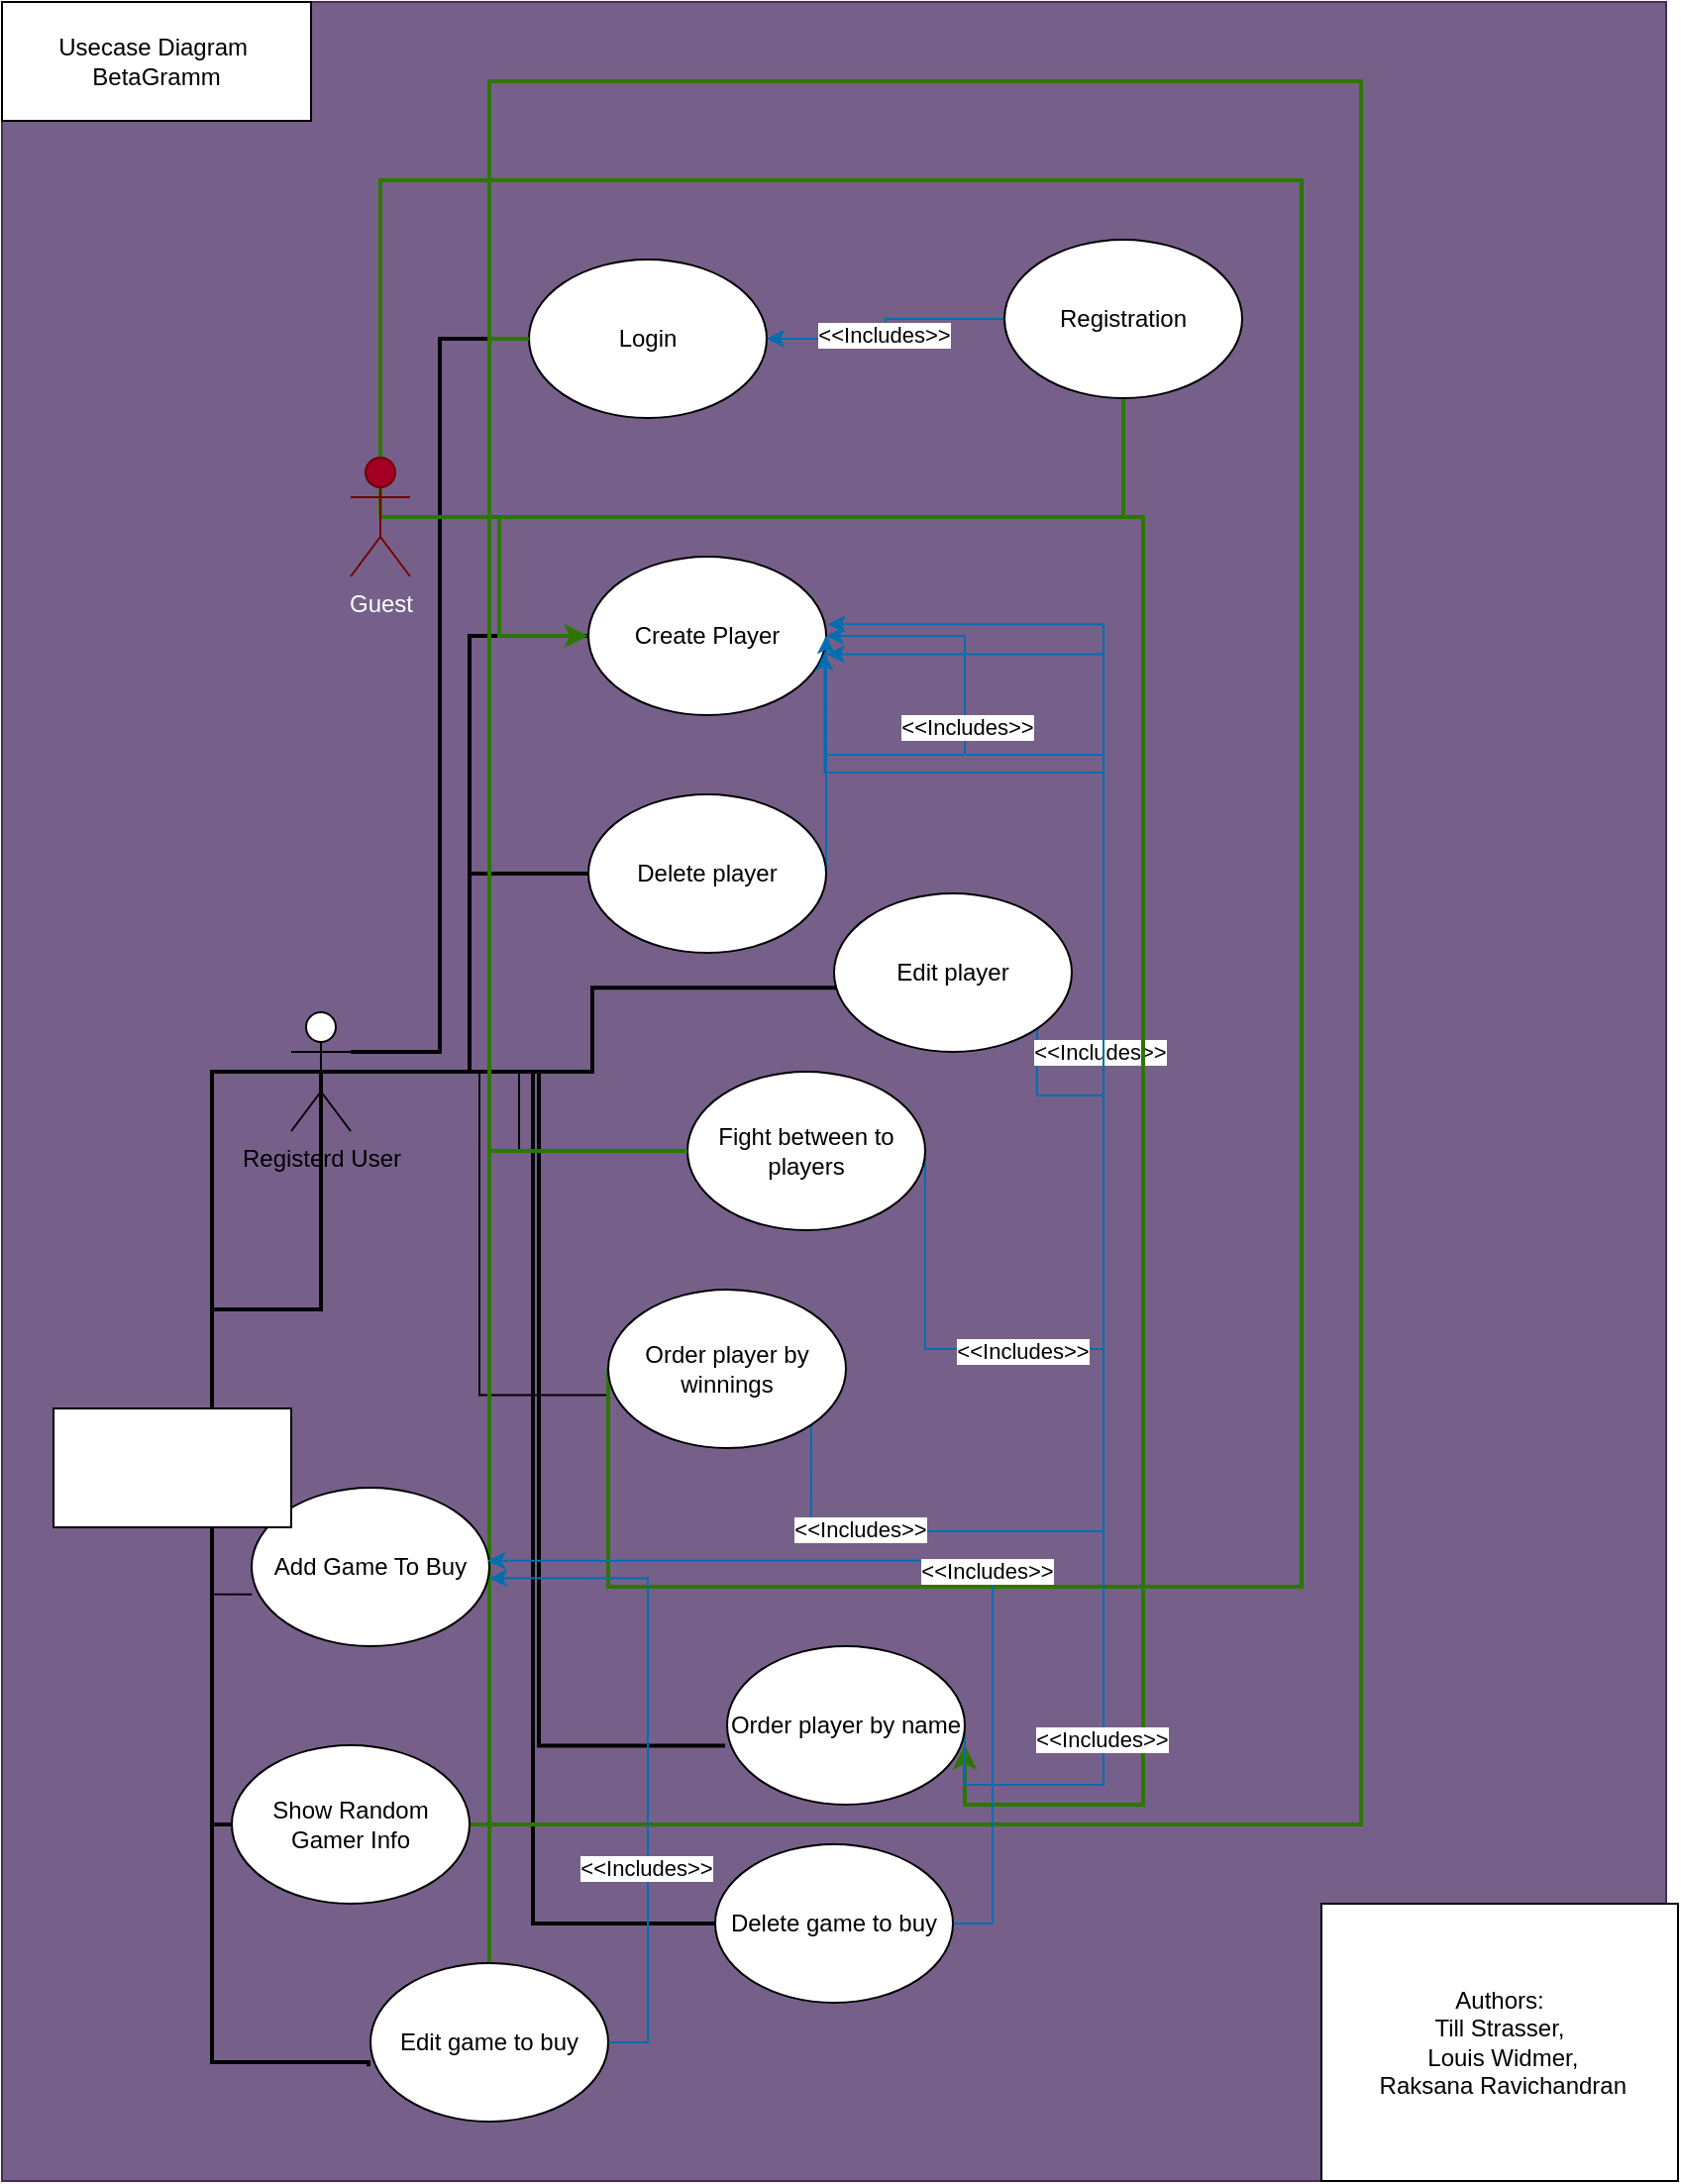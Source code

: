 <mxfile version="21.3.7" type="device">
  <diagram name="Page-1" id="x2BpGJOQ5F6sRnmBGukN">
    <mxGraphModel dx="1897" dy="2263" grid="1" gridSize="10" guides="1" tooltips="1" connect="1" arrows="1" fold="1" page="1" pageScale="1" pageWidth="827" pageHeight="1169" math="0" shadow="0">
      <root>
        <mxCell id="0" />
        <mxCell id="1" parent="0" />
        <mxCell id="K8EJsS0AdP34H2bDbZNn-65" value="" style="rounded=0;whiteSpace=wrap;html=1;fillColor=#76608a;strokeColor=#432D57;fontColor=#ffffff;" vertex="1" parent="1">
          <mxGeometry x="-66" y="-10" width="840" height="1100" as="geometry" />
        </mxCell>
        <mxCell id="K8EJsS0AdP34H2bDbZNn-9" style="edgeStyle=orthogonalEdgeStyle;rounded=0;orthogonalLoop=1;jettySize=auto;html=1;exitX=1;exitY=0.333;exitDx=0;exitDy=0;exitPerimeter=0;entryX=0;entryY=0.5;entryDx=0;entryDy=0;endArrow=none;endFill=0;strokeWidth=2;" edge="1" parent="1" source="K8EJsS0AdP34H2bDbZNn-1" target="K8EJsS0AdP34H2bDbZNn-2">
          <mxGeometry relative="1" as="geometry" />
        </mxCell>
        <mxCell id="K8EJsS0AdP34H2bDbZNn-12" style="edgeStyle=orthogonalEdgeStyle;rounded=0;orthogonalLoop=1;jettySize=auto;html=1;exitX=0.5;exitY=0.5;exitDx=0;exitDy=0;exitPerimeter=0;entryX=0;entryY=0.5;entryDx=0;entryDy=0;endArrow=none;endFill=0;strokeWidth=2;" edge="1" parent="1" source="K8EJsS0AdP34H2bDbZNn-1" target="K8EJsS0AdP34H2bDbZNn-4">
          <mxGeometry relative="1" as="geometry" />
        </mxCell>
        <mxCell id="K8EJsS0AdP34H2bDbZNn-13" style="edgeStyle=orthogonalEdgeStyle;rounded=0;orthogonalLoop=1;jettySize=auto;html=1;exitX=0.5;exitY=0.5;exitDx=0;exitDy=0;exitPerimeter=0;entryX=0;entryY=0.5;entryDx=0;entryDy=0;endArrow=none;endFill=0;strokeWidth=2;" edge="1" parent="1" source="K8EJsS0AdP34H2bDbZNn-1" target="K8EJsS0AdP34H2bDbZNn-5">
          <mxGeometry relative="1" as="geometry" />
        </mxCell>
        <mxCell id="K8EJsS0AdP34H2bDbZNn-14" style="edgeStyle=orthogonalEdgeStyle;rounded=0;orthogonalLoop=1;jettySize=auto;html=1;exitX=0.5;exitY=0.5;exitDx=0;exitDy=0;exitPerimeter=0;endArrow=none;endFill=0;entryX=0.043;entryY=0.595;entryDx=0;entryDy=0;entryPerimeter=0;strokeWidth=2;" edge="1" parent="1" source="K8EJsS0AdP34H2bDbZNn-1" target="K8EJsS0AdP34H2bDbZNn-6">
          <mxGeometry relative="1" as="geometry">
            <mxPoint x="310" y="530" as="targetPoint" />
          </mxGeometry>
        </mxCell>
        <mxCell id="K8EJsS0AdP34H2bDbZNn-17" style="edgeStyle=orthogonalEdgeStyle;rounded=0;orthogonalLoop=1;jettySize=auto;html=1;exitX=0.5;exitY=0.5;exitDx=0;exitDy=0;exitPerimeter=0;entryX=0;entryY=0.5;entryDx=0;entryDy=0;endArrow=none;endFill=0;" edge="1" parent="1" source="K8EJsS0AdP34H2bDbZNn-1" target="K8EJsS0AdP34H2bDbZNn-7">
          <mxGeometry relative="1" as="geometry" />
        </mxCell>
        <mxCell id="K8EJsS0AdP34H2bDbZNn-28" style="edgeStyle=orthogonalEdgeStyle;rounded=0;orthogonalLoop=1;jettySize=auto;html=1;exitX=0.5;exitY=0.5;exitDx=0;exitDy=0;exitPerimeter=0;entryX=-0.008;entryY=0.666;entryDx=0;entryDy=0;entryPerimeter=0;endArrow=none;endFill=0;" edge="1" parent="1" source="K8EJsS0AdP34H2bDbZNn-1" target="K8EJsS0AdP34H2bDbZNn-26">
          <mxGeometry relative="1" as="geometry" />
        </mxCell>
        <mxCell id="K8EJsS0AdP34H2bDbZNn-30" style="edgeStyle=orthogonalEdgeStyle;rounded=0;orthogonalLoop=1;jettySize=auto;html=1;exitX=0.5;exitY=0.5;exitDx=0;exitDy=0;exitPerimeter=0;entryX=-0.008;entryY=0.628;entryDx=0;entryDy=0;entryPerimeter=0;endArrow=none;endFill=0;strokeWidth=2;" edge="1" parent="1" source="K8EJsS0AdP34H2bDbZNn-1" target="K8EJsS0AdP34H2bDbZNn-29">
          <mxGeometry relative="1" as="geometry" />
        </mxCell>
        <mxCell id="K8EJsS0AdP34H2bDbZNn-35" style="edgeStyle=orthogonalEdgeStyle;rounded=0;orthogonalLoop=1;jettySize=auto;html=1;exitX=0.5;exitY=0.5;exitDx=0;exitDy=0;exitPerimeter=0;entryX=0.002;entryY=0.673;entryDx=0;entryDy=0;entryPerimeter=0;endArrow=none;endFill=0;" edge="1" parent="1" source="K8EJsS0AdP34H2bDbZNn-1" target="K8EJsS0AdP34H2bDbZNn-32">
          <mxGeometry relative="1" as="geometry" />
        </mxCell>
        <mxCell id="K8EJsS0AdP34H2bDbZNn-36" style="edgeStyle=orthogonalEdgeStyle;rounded=0;orthogonalLoop=1;jettySize=auto;html=1;exitX=0.5;exitY=0.5;exitDx=0;exitDy=0;exitPerimeter=0;entryX=0;entryY=0.5;entryDx=0;entryDy=0;endArrow=none;endFill=0;strokeWidth=2;" edge="1" parent="1" source="K8EJsS0AdP34H2bDbZNn-1" target="K8EJsS0AdP34H2bDbZNn-33">
          <mxGeometry relative="1" as="geometry" />
        </mxCell>
        <mxCell id="K8EJsS0AdP34H2bDbZNn-37" style="edgeStyle=orthogonalEdgeStyle;rounded=0;orthogonalLoop=1;jettySize=auto;html=1;exitX=0.5;exitY=0.5;exitDx=0;exitDy=0;exitPerimeter=0;entryX=-0.008;entryY=0.652;entryDx=0;entryDy=0;entryPerimeter=0;endArrow=none;endFill=0;strokeWidth=2;" edge="1" parent="1" source="K8EJsS0AdP34H2bDbZNn-1" target="K8EJsS0AdP34H2bDbZNn-34">
          <mxGeometry relative="1" as="geometry">
            <Array as="points">
              <mxPoint x="40" y="530" />
              <mxPoint x="40" y="1030" />
              <mxPoint x="119" y="1030" />
            </Array>
          </mxGeometry>
        </mxCell>
        <mxCell id="K8EJsS0AdP34H2bDbZNn-40" style="edgeStyle=orthogonalEdgeStyle;rounded=0;orthogonalLoop=1;jettySize=auto;html=1;exitX=0.5;exitY=0.5;exitDx=0;exitDy=0;exitPerimeter=0;entryX=0;entryY=0.5;entryDx=0;entryDy=0;endArrow=none;endFill=0;strokeWidth=2;" edge="1" parent="1" source="K8EJsS0AdP34H2bDbZNn-1" target="K8EJsS0AdP34H2bDbZNn-39">
          <mxGeometry relative="1" as="geometry">
            <Array as="points">
              <mxPoint x="95" y="650" />
              <mxPoint x="40" y="650" />
              <mxPoint x="40" y="910" />
            </Array>
          </mxGeometry>
        </mxCell>
        <mxCell id="K8EJsS0AdP34H2bDbZNn-1" value="Registerd User" style="shape=umlActor;verticalLabelPosition=bottom;verticalAlign=top;html=1;outlineConnect=0;" vertex="1" parent="1">
          <mxGeometry x="80" y="500" width="30" height="60" as="geometry" />
        </mxCell>
        <mxCell id="K8EJsS0AdP34H2bDbZNn-2" value="Login" style="ellipse;whiteSpace=wrap;html=1;" vertex="1" parent="1">
          <mxGeometry x="200" y="120" width="120" height="80" as="geometry" />
        </mxCell>
        <mxCell id="K8EJsS0AdP34H2bDbZNn-42" style="edgeStyle=orthogonalEdgeStyle;rounded=0;orthogonalLoop=1;jettySize=auto;html=1;exitX=0;exitY=0.5;exitDx=0;exitDy=0;entryX=1;entryY=0.5;entryDx=0;entryDy=0;fillColor=#1ba1e2;strokeColor=#006EAF;" edge="1" parent="1" source="K8EJsS0AdP34H2bDbZNn-3" target="K8EJsS0AdP34H2bDbZNn-2">
          <mxGeometry relative="1" as="geometry" />
        </mxCell>
        <mxCell id="K8EJsS0AdP34H2bDbZNn-43" value="&amp;lt;&amp;lt;Includes&amp;gt;&amp;gt;" style="edgeLabel;html=1;align=center;verticalAlign=middle;resizable=0;points=[];" vertex="1" connectable="0" parent="K8EJsS0AdP34H2bDbZNn-42">
          <mxGeometry x="0.048" y="-1" relative="1" as="geometry">
            <mxPoint as="offset" />
          </mxGeometry>
        </mxCell>
        <mxCell id="K8EJsS0AdP34H2bDbZNn-4" value="Create Player" style="ellipse;whiteSpace=wrap;html=1;" vertex="1" parent="1">
          <mxGeometry x="230" y="270" width="120" height="80" as="geometry" />
        </mxCell>
        <mxCell id="K8EJsS0AdP34H2bDbZNn-45" style="edgeStyle=orthogonalEdgeStyle;rounded=0;orthogonalLoop=1;jettySize=auto;html=1;exitX=1;exitY=0.5;exitDx=0;exitDy=0;entryX=1;entryY=0.5;entryDx=0;entryDy=0;fillColor=#1ba1e2;strokeColor=#006EAF;" edge="1" parent="1" source="K8EJsS0AdP34H2bDbZNn-5" target="K8EJsS0AdP34H2bDbZNn-4">
          <mxGeometry relative="1" as="geometry">
            <Array as="points">
              <mxPoint x="420" y="370" />
            </Array>
          </mxGeometry>
        </mxCell>
        <mxCell id="K8EJsS0AdP34H2bDbZNn-46" value="&amp;lt;&amp;lt;Includes&amp;gt;&amp;gt;" style="edgeLabel;html=1;align=center;verticalAlign=middle;resizable=0;points=[];" vertex="1" connectable="0" parent="K8EJsS0AdP34H2bDbZNn-45">
          <mxGeometry x="0.109" y="-1" relative="1" as="geometry">
            <mxPoint as="offset" />
          </mxGeometry>
        </mxCell>
        <mxCell id="K8EJsS0AdP34H2bDbZNn-5" value="Delete player" style="ellipse;whiteSpace=wrap;html=1;" vertex="1" parent="1">
          <mxGeometry x="230" y="390" width="120" height="80" as="geometry" />
        </mxCell>
        <mxCell id="K8EJsS0AdP34H2bDbZNn-47" style="edgeStyle=orthogonalEdgeStyle;rounded=0;orthogonalLoop=1;jettySize=auto;html=1;exitX=1;exitY=0;exitDx=0;exitDy=0;entryX=0.993;entryY=0.606;entryDx=0;entryDy=0;entryPerimeter=0;fillColor=#1ba1e2;strokeColor=#006EAF;" edge="1" parent="1" source="K8EJsS0AdP34H2bDbZNn-6" target="K8EJsS0AdP34H2bDbZNn-4">
          <mxGeometry relative="1" as="geometry">
            <Array as="points">
              <mxPoint x="490" y="542" />
              <mxPoint x="490" y="379" />
              <mxPoint x="349" y="379" />
            </Array>
          </mxGeometry>
        </mxCell>
        <mxCell id="K8EJsS0AdP34H2bDbZNn-48" value="&amp;lt;&amp;lt;Includes&amp;gt;&amp;gt;" style="edgeLabel;html=1;align=center;verticalAlign=middle;resizable=0;points=[];" vertex="1" connectable="0" parent="K8EJsS0AdP34H2bDbZNn-47">
          <mxGeometry x="-0.401" y="2" relative="1" as="geometry">
            <mxPoint as="offset" />
          </mxGeometry>
        </mxCell>
        <mxCell id="K8EJsS0AdP34H2bDbZNn-6" value="Edit player" style="ellipse;whiteSpace=wrap;html=1;" vertex="1" parent="1">
          <mxGeometry x="354" y="440" width="120" height="80" as="geometry" />
        </mxCell>
        <mxCell id="K8EJsS0AdP34H2bDbZNn-49" style="edgeStyle=orthogonalEdgeStyle;rounded=0;orthogonalLoop=1;jettySize=auto;html=1;exitX=1;exitY=0.5;exitDx=0;exitDy=0;entryX=1.003;entryY=0.616;entryDx=0;entryDy=0;entryPerimeter=0;fillColor=#1ba1e2;strokeColor=#006EAF;" edge="1" parent="1" source="K8EJsS0AdP34H2bDbZNn-7" target="K8EJsS0AdP34H2bDbZNn-4">
          <mxGeometry relative="1" as="geometry">
            <Array as="points">
              <mxPoint x="490" y="670" />
              <mxPoint x="490" y="319" />
            </Array>
          </mxGeometry>
        </mxCell>
        <mxCell id="K8EJsS0AdP34H2bDbZNn-50" value="&amp;lt;&amp;lt;Includes&amp;gt;&amp;gt;" style="edgeLabel;html=1;align=center;verticalAlign=middle;resizable=0;points=[];" vertex="1" connectable="0" parent="K8EJsS0AdP34H2bDbZNn-49">
          <mxGeometry x="-0.562" y="-1" relative="1" as="geometry">
            <mxPoint as="offset" />
          </mxGeometry>
        </mxCell>
        <mxCell id="K8EJsS0AdP34H2bDbZNn-7" value="Fight between to players" style="ellipse;whiteSpace=wrap;html=1;" vertex="1" parent="1">
          <mxGeometry x="280" y="530" width="120" height="80" as="geometry" />
        </mxCell>
        <mxCell id="K8EJsS0AdP34H2bDbZNn-23" style="edgeStyle=orthogonalEdgeStyle;rounded=0;orthogonalLoop=1;jettySize=auto;html=1;exitX=0.5;exitY=0.5;exitDx=0;exitDy=0;exitPerimeter=0;entryX=0;entryY=0.5;entryDx=0;entryDy=0;fillColor=#60a917;strokeColor=#2D7600;strokeWidth=2;endArrow=none;endFill=0;" edge="1" parent="1" source="K8EJsS0AdP34H2bDbZNn-18" target="K8EJsS0AdP34H2bDbZNn-2">
          <mxGeometry relative="1" as="geometry">
            <Array as="points">
              <mxPoint x="180" y="250" />
              <mxPoint x="180" y="160" />
            </Array>
          </mxGeometry>
        </mxCell>
        <mxCell id="K8EJsS0AdP34H2bDbZNn-24" style="edgeStyle=orthogonalEdgeStyle;rounded=0;orthogonalLoop=1;jettySize=auto;html=1;exitX=0.5;exitY=0.5;exitDx=0;exitDy=0;exitPerimeter=0;fillColor=#60a917;strokeColor=#2D7600;strokeWidth=2;endArrow=none;endFill=0;" edge="1" parent="1" source="K8EJsS0AdP34H2bDbZNn-18" target="K8EJsS0AdP34H2bDbZNn-3">
          <mxGeometry relative="1" as="geometry" />
        </mxCell>
        <mxCell id="K8EJsS0AdP34H2bDbZNn-25" style="edgeStyle=orthogonalEdgeStyle;rounded=0;orthogonalLoop=1;jettySize=auto;html=1;exitX=0.5;exitY=0.5;exitDx=0;exitDy=0;exitPerimeter=0;entryX=0;entryY=0.5;entryDx=0;entryDy=0;fillColor=#60a917;strokeColor=#2D7600;strokeWidth=2;endArrow=none;endFill=0;" edge="1" parent="1" source="K8EJsS0AdP34H2bDbZNn-18" target="K8EJsS0AdP34H2bDbZNn-7">
          <mxGeometry relative="1" as="geometry">
            <Array as="points">
              <mxPoint x="180" y="250" />
              <mxPoint x="180" y="570" />
            </Array>
          </mxGeometry>
        </mxCell>
        <mxCell id="K8EJsS0AdP34H2bDbZNn-27" style="edgeStyle=orthogonalEdgeStyle;rounded=0;orthogonalLoop=1;jettySize=auto;html=1;exitX=0.5;exitY=0.5;exitDx=0;exitDy=0;exitPerimeter=0;entryX=0;entryY=0.5;entryDx=0;entryDy=0;fillColor=#60a917;strokeColor=#2D7600;endArrow=none;endFill=0;strokeWidth=2;" edge="1" parent="1" source="K8EJsS0AdP34H2bDbZNn-18" target="K8EJsS0AdP34H2bDbZNn-26">
          <mxGeometry relative="1" as="geometry">
            <Array as="points">
              <mxPoint x="125" y="80" />
              <mxPoint x="590" y="80" />
              <mxPoint x="590" y="790" />
            </Array>
          </mxGeometry>
        </mxCell>
        <mxCell id="K8EJsS0AdP34H2bDbZNn-41" style="edgeStyle=orthogonalEdgeStyle;rounded=0;orthogonalLoop=1;jettySize=auto;html=1;exitX=0.5;exitY=0;exitDx=0;exitDy=0;exitPerimeter=0;entryX=1;entryY=0.5;entryDx=0;entryDy=0;fillColor=#60a917;strokeColor=#2D7600;endArrow=none;endFill=0;strokeWidth=2;" edge="1" parent="1" source="K8EJsS0AdP34H2bDbZNn-34" target="K8EJsS0AdP34H2bDbZNn-39">
          <mxGeometry relative="1" as="geometry">
            <Array as="points">
              <mxPoint x="180" y="30" />
              <mxPoint x="620" y="30" />
              <mxPoint x="620" y="910" />
            </Array>
          </mxGeometry>
        </mxCell>
        <mxCell id="K8EJsS0AdP34H2bDbZNn-62" style="edgeStyle=orthogonalEdgeStyle;rounded=0;orthogonalLoop=1;jettySize=auto;html=1;exitX=0.5;exitY=0.5;exitDx=0;exitDy=0;exitPerimeter=0;entryX=1;entryY=0.625;entryDx=0;entryDy=0;entryPerimeter=0;fillColor=#60a917;strokeColor=#2D7600;strokeWidth=2;" edge="1" parent="1" source="K8EJsS0AdP34H2bDbZNn-18" target="K8EJsS0AdP34H2bDbZNn-29">
          <mxGeometry relative="1" as="geometry">
            <Array as="points">
              <mxPoint x="510" y="250" />
              <mxPoint x="510" y="900" />
            </Array>
          </mxGeometry>
        </mxCell>
        <mxCell id="K8EJsS0AdP34H2bDbZNn-71" style="edgeStyle=orthogonalEdgeStyle;rounded=0;orthogonalLoop=1;jettySize=auto;html=1;exitX=0.5;exitY=0.5;exitDx=0;exitDy=0;exitPerimeter=0;entryX=0;entryY=0.5;entryDx=0;entryDy=0;fillColor=#60a917;strokeColor=#2D7600;strokeWidth=2;" edge="1" parent="1" source="K8EJsS0AdP34H2bDbZNn-18" target="K8EJsS0AdP34H2bDbZNn-4">
          <mxGeometry relative="1" as="geometry" />
        </mxCell>
        <mxCell id="K8EJsS0AdP34H2bDbZNn-18" value="Guest" style="shape=umlActor;verticalLabelPosition=bottom;verticalAlign=top;html=1;outlineConnect=0;fillColor=#a20025;fontColor=#ffffff;strokeColor=#6F0000;" vertex="1" parent="1">
          <mxGeometry x="110" y="220" width="30" height="60" as="geometry" />
        </mxCell>
        <mxCell id="K8EJsS0AdP34H2bDbZNn-51" style="edgeStyle=orthogonalEdgeStyle;rounded=0;orthogonalLoop=1;jettySize=auto;html=1;exitX=1;exitY=0;exitDx=0;exitDy=0;entryX=1;entryY=0.5;entryDx=0;entryDy=0;fillColor=#1ba1e2;strokeColor=#006EAF;" edge="1" parent="1" source="K8EJsS0AdP34H2bDbZNn-26" target="K8EJsS0AdP34H2bDbZNn-4">
          <mxGeometry relative="1" as="geometry">
            <Array as="points">
              <mxPoint x="490" y="762" />
              <mxPoint x="490" y="370" />
              <mxPoint x="350" y="370" />
            </Array>
          </mxGeometry>
        </mxCell>
        <mxCell id="K8EJsS0AdP34H2bDbZNn-52" value="&amp;lt;&amp;lt;Includes&amp;gt;&amp;gt;" style="edgeLabel;html=1;align=center;verticalAlign=middle;resizable=0;points=[];" vertex="1" connectable="0" parent="K8EJsS0AdP34H2bDbZNn-51">
          <mxGeometry x="-0.683" y="1" relative="1" as="geometry">
            <mxPoint as="offset" />
          </mxGeometry>
        </mxCell>
        <mxCell id="K8EJsS0AdP34H2bDbZNn-26" value="Order player by winnings" style="ellipse;whiteSpace=wrap;html=1;" vertex="1" parent="1">
          <mxGeometry x="240" y="640" width="120" height="80" as="geometry" />
        </mxCell>
        <mxCell id="K8EJsS0AdP34H2bDbZNn-53" style="edgeStyle=orthogonalEdgeStyle;rounded=0;orthogonalLoop=1;jettySize=auto;html=1;exitX=1;exitY=0.5;exitDx=0;exitDy=0;entryX=1.007;entryY=0.426;entryDx=0;entryDy=0;entryPerimeter=0;fillColor=#1ba1e2;strokeColor=#006EAF;" edge="1" parent="1" source="K8EJsS0AdP34H2bDbZNn-29" target="K8EJsS0AdP34H2bDbZNn-4">
          <mxGeometry relative="1" as="geometry">
            <Array as="points">
              <mxPoint x="490" y="890" />
              <mxPoint x="490" y="304" />
            </Array>
          </mxGeometry>
        </mxCell>
        <mxCell id="K8EJsS0AdP34H2bDbZNn-54" value="&amp;lt;&amp;lt;Includes&amp;gt;&amp;gt;" style="edgeLabel;html=1;align=center;verticalAlign=middle;resizable=0;points=[];" vertex="1" connectable="0" parent="K8EJsS0AdP34H2bDbZNn-53">
          <mxGeometry x="-0.701" y="1" relative="1" as="geometry">
            <mxPoint as="offset" />
          </mxGeometry>
        </mxCell>
        <mxCell id="K8EJsS0AdP34H2bDbZNn-29" value="Order player by name" style="ellipse;whiteSpace=wrap;html=1;" vertex="1" parent="1">
          <mxGeometry x="300" y="820" width="120" height="80" as="geometry" />
        </mxCell>
        <mxCell id="K8EJsS0AdP34H2bDbZNn-32" value="Add Game To Buy" style="ellipse;whiteSpace=wrap;html=1;" vertex="1" parent="1">
          <mxGeometry x="60" y="740" width="120" height="80" as="geometry" />
        </mxCell>
        <mxCell id="K8EJsS0AdP34H2bDbZNn-55" style="edgeStyle=orthogonalEdgeStyle;rounded=0;orthogonalLoop=1;jettySize=auto;html=1;exitX=1;exitY=0.5;exitDx=0;exitDy=0;entryX=0.993;entryY=0.461;entryDx=0;entryDy=0;entryPerimeter=0;fillColor=#1ba1e2;strokeColor=#006EAF;" edge="1" parent="1" source="K8EJsS0AdP34H2bDbZNn-33" target="K8EJsS0AdP34H2bDbZNn-32">
          <mxGeometry relative="1" as="geometry" />
        </mxCell>
        <mxCell id="K8EJsS0AdP34H2bDbZNn-56" value="&amp;lt;&amp;lt;Includes&amp;gt;&amp;gt;" style="edgeLabel;html=1;align=center;verticalAlign=middle;resizable=0;points=[];" vertex="1" connectable="0" parent="K8EJsS0AdP34H2bDbZNn-55">
          <mxGeometry x="-0.133" y="3" relative="1" as="geometry">
            <mxPoint as="offset" />
          </mxGeometry>
        </mxCell>
        <mxCell id="K8EJsS0AdP34H2bDbZNn-33" value="Delete game to buy" style="ellipse;whiteSpace=wrap;html=1;" vertex="1" parent="1">
          <mxGeometry x="294" y="920" width="120" height="80" as="geometry" />
        </mxCell>
        <mxCell id="K8EJsS0AdP34H2bDbZNn-57" style="edgeStyle=orthogonalEdgeStyle;rounded=0;orthogonalLoop=1;jettySize=auto;html=1;exitX=1;exitY=0.5;exitDx=0;exitDy=0;entryX=1;entryY=0.571;entryDx=0;entryDy=0;entryPerimeter=0;fillColor=#1ba1e2;strokeColor=#006EAF;" edge="1" parent="1" source="K8EJsS0AdP34H2bDbZNn-34" target="K8EJsS0AdP34H2bDbZNn-32">
          <mxGeometry relative="1" as="geometry" />
        </mxCell>
        <mxCell id="K8EJsS0AdP34H2bDbZNn-58" value="&amp;lt;&amp;lt;Includes&amp;gt;&amp;gt;" style="edgeLabel;html=1;align=center;verticalAlign=middle;resizable=0;points=[];" vertex="1" connectable="0" parent="K8EJsS0AdP34H2bDbZNn-57">
          <mxGeometry x="-0.35" y="1" relative="1" as="geometry">
            <mxPoint as="offset" />
          </mxGeometry>
        </mxCell>
        <mxCell id="K8EJsS0AdP34H2bDbZNn-39" value="Show Random Gamer Info" style="ellipse;whiteSpace=wrap;html=1;" vertex="1" parent="1">
          <mxGeometry x="50" y="870" width="120" height="80" as="geometry" />
        </mxCell>
        <mxCell id="K8EJsS0AdP34H2bDbZNn-3" value="Registration" style="ellipse;whiteSpace=wrap;html=1;" vertex="1" parent="1">
          <mxGeometry x="440" y="110" width="120" height="80" as="geometry" />
        </mxCell>
        <mxCell id="K8EJsS0AdP34H2bDbZNn-34" value="Edit game to buy" style="ellipse;whiteSpace=wrap;html=1;" vertex="1" parent="1">
          <mxGeometry x="120" y="980" width="120" height="80" as="geometry" />
        </mxCell>
        <mxCell id="K8EJsS0AdP34H2bDbZNn-64" value="" style="rounded=0;whiteSpace=wrap;html=1;" vertex="1" parent="1">
          <mxGeometry x="-40" y="700" width="120" height="60" as="geometry" />
        </mxCell>
        <mxCell id="K8EJsS0AdP34H2bDbZNn-69" value="Usecase Diagram&amp;nbsp;&lt;br&gt;BetaGramm" style="rounded=0;whiteSpace=wrap;html=1;" vertex="1" parent="1">
          <mxGeometry x="-66" y="-10" width="156" height="60" as="geometry" />
        </mxCell>
        <mxCell id="K8EJsS0AdP34H2bDbZNn-70" value="Authors: &lt;br&gt;Till Strasser,&lt;br&gt;&amp;nbsp;Louis Widmer,&lt;br&gt;&amp;nbsp;Raksana Ravichandran" style="rounded=0;whiteSpace=wrap;html=1;" vertex="1" parent="1">
          <mxGeometry x="600" y="950" width="180" height="140" as="geometry" />
        </mxCell>
      </root>
    </mxGraphModel>
  </diagram>
</mxfile>
